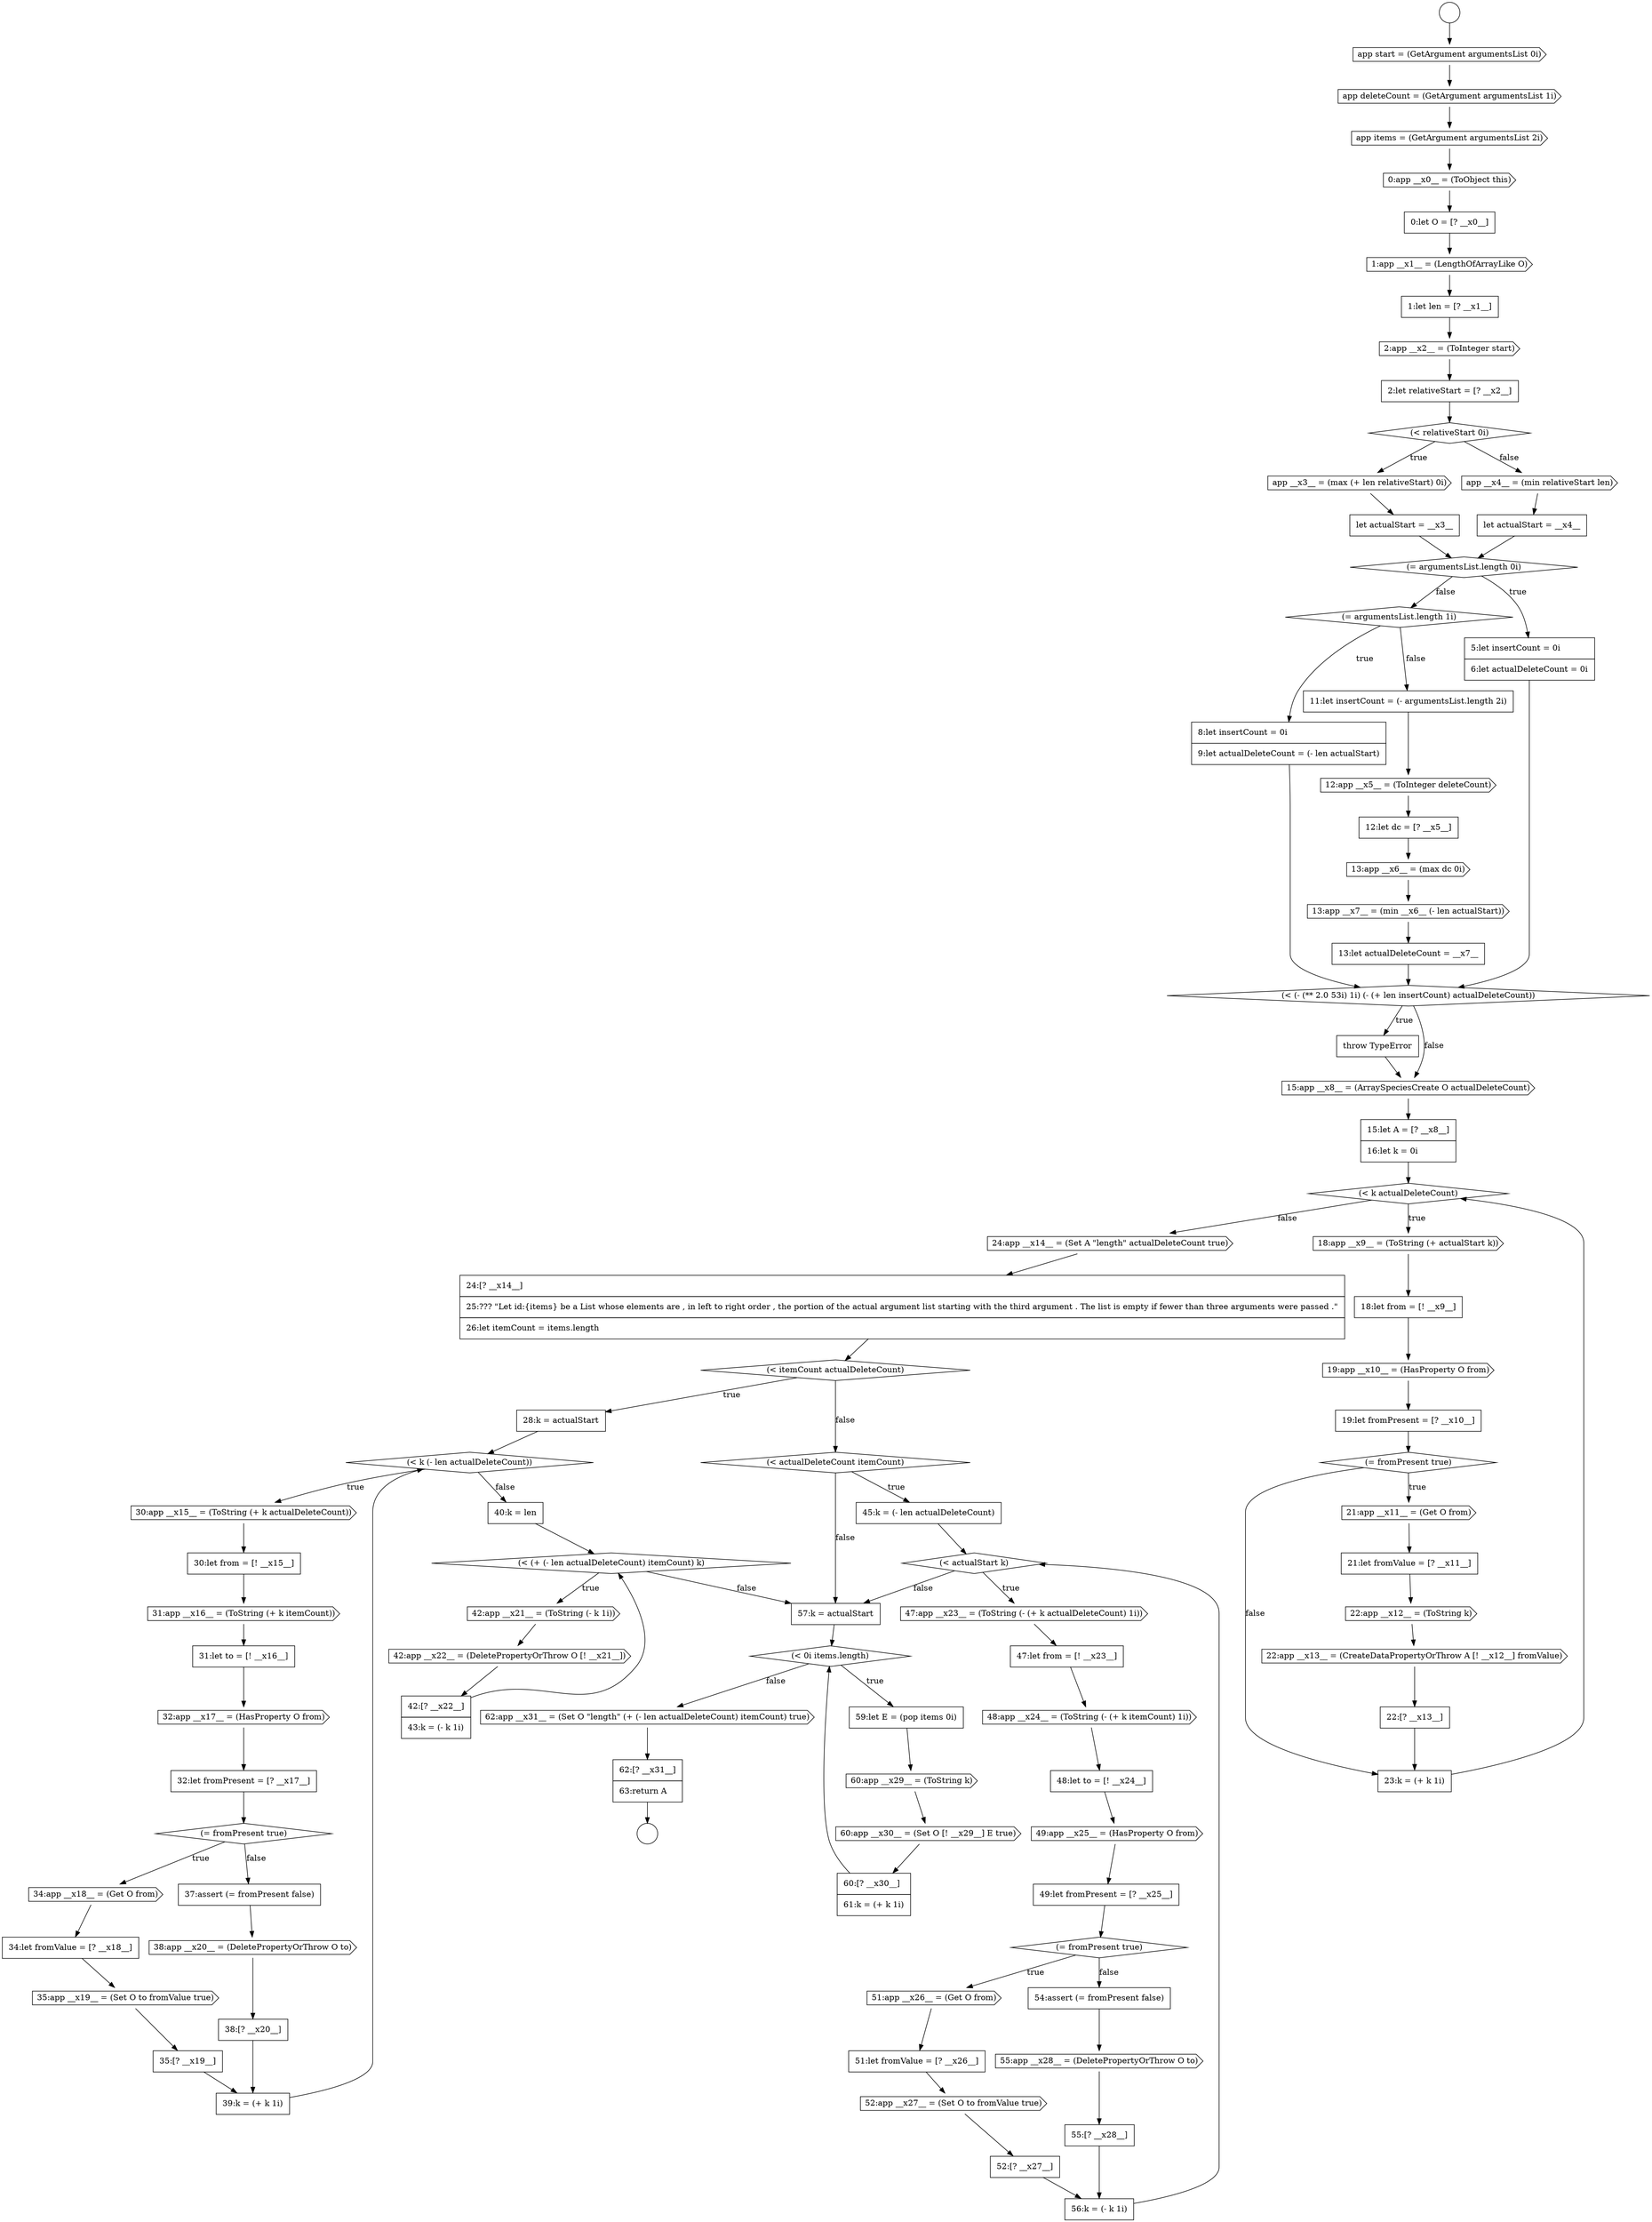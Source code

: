 digraph {
  node16201 [shape=diamond, label=<<font color="black">(&lt; (- (** 2.0 53i) 1i) (- (+ len insertCount) actualDeleteCount))</font>> color="black" fillcolor="white" style=filled]
  node16237 [shape=none, margin=0, label=<<font color="black">
    <table border="0" cellborder="1" cellspacing="0" cellpadding="10">
      <tr><td align="left">40:k = len</td></tr>
    </table>
  </font>> color="black" fillcolor="white" style=filled]
  node16220 [shape=none, margin=0, label=<<font color="black">
    <table border="0" cellborder="1" cellspacing="0" cellpadding="10">
      <tr><td align="left">28:k = actualStart</td></tr>
    </table>
  </font>> color="black" fillcolor="white" style=filled]
  node16245 [shape=cds, label=<<font color="black">47:app __x23__ = (ToString (- (+ k actualDeleteCount) 1i))</font>> color="black" fillcolor="white" style=filled]
  node16216 [shape=none, margin=0, label=<<font color="black">
    <table border="0" cellborder="1" cellspacing="0" cellpadding="10">
      <tr><td align="left">23:k = (+ k 1i)</td></tr>
    </table>
  </font>> color="black" fillcolor="white" style=filled]
  node16261 [shape=diamond, label=<<font color="black">(&lt; 0i items.length)</font>> color="black" fillcolor="white" style=filled]
  node16243 [shape=none, margin=0, label=<<font color="black">
    <table border="0" cellborder="1" cellspacing="0" cellpadding="10">
      <tr><td align="left">45:k = (- len actualDeleteCount)</td></tr>
    </table>
  </font>> color="black" fillcolor="white" style=filled]
  node16248 [shape=none, margin=0, label=<<font color="black">
    <table border="0" cellborder="1" cellspacing="0" cellpadding="10">
      <tr><td align="left">48:let to = [! __x24__]</td></tr>
    </table>
  </font>> color="black" fillcolor="white" style=filled]
  node16228 [shape=diamond, label=<<font color="black">(= fromPresent true)</font>> color="black" fillcolor="white" style=filled]
  node16184 [shape=cds, label=<<font color="black">2:app __x2__ = (ToInteger start)</font>> color="black" fillcolor="white" style=filled]
  node16229 [shape=cds, label=<<font color="black">34:app __x18__ = (Get O from)</font>> color="black" fillcolor="white" style=filled]
  node16196 [shape=cds, label=<<font color="black">12:app __x5__ = (ToInteger deleteCount)</font>> color="black" fillcolor="white" style=filled]
  node16236 [shape=none, margin=0, label=<<font color="black">
    <table border="0" cellborder="1" cellspacing="0" cellpadding="10">
      <tr><td align="left">39:k = (+ k 1i)</td></tr>
    </table>
  </font>> color="black" fillcolor="white" style=filled]
  node16211 [shape=cds, label=<<font color="black">21:app __x11__ = (Get O from)</font>> color="black" fillcolor="white" style=filled]
  node16179 [shape=cds, label=<<font color="black">app items = (GetArgument argumentsList 2i)</font>> color="black" fillcolor="white" style=filled]
  node16251 [shape=diamond, label=<<font color="black">(= fromPresent true)</font>> color="black" fillcolor="white" style=filled]
  node16176 [shape=circle label=" " color="black" fillcolor="white" style=filled]
  node16240 [shape=cds, label=<<font color="black">42:app __x22__ = (DeletePropertyOrThrow O [! __x21__])</font>> color="black" fillcolor="white" style=filled]
  node16208 [shape=cds, label=<<font color="black">19:app __x10__ = (HasProperty O from)</font>> color="black" fillcolor="white" style=filled]
  node16223 [shape=none, margin=0, label=<<font color="black">
    <table border="0" cellborder="1" cellspacing="0" cellpadding="10">
      <tr><td align="left">30:let from = [! __x15__]</td></tr>
    </table>
  </font>> color="black" fillcolor="white" style=filled]
  node16191 [shape=diamond, label=<<font color="black">(= argumentsList.length 0i)</font>> color="black" fillcolor="white" style=filled]
  node16255 [shape=none, margin=0, label=<<font color="black">
    <table border="0" cellborder="1" cellspacing="0" cellpadding="10">
      <tr><td align="left">52:[? __x27__]</td></tr>
    </table>
  </font>> color="black" fillcolor="white" style=filled]
  node16244 [shape=diamond, label=<<font color="black">(&lt; actualStart k)</font>> color="black" fillcolor="white" style=filled]
  node16204 [shape=none, margin=0, label=<<font color="black">
    <table border="0" cellborder="1" cellspacing="0" cellpadding="10">
      <tr><td align="left">15:let A = [? __x8__]</td></tr>
      <tr><td align="left">16:let k = 0i</td></tr>
    </table>
  </font>> color="black" fillcolor="white" style=filled]
  node16187 [shape=cds, label=<<font color="black">app __x3__ = (max (+ len relativeStart) 0i)</font>> color="black" fillcolor="white" style=filled]
  node16219 [shape=diamond, label=<<font color="black">(&lt; itemCount actualDeleteCount)</font>> color="black" fillcolor="white" style=filled]
  node16200 [shape=none, margin=0, label=<<font color="black">
    <table border="0" cellborder="1" cellspacing="0" cellpadding="10">
      <tr><td align="left">13:let actualDeleteCount = __x7__</td></tr>
    </table>
  </font>> color="black" fillcolor="white" style=filled]
  node16178 [shape=cds, label=<<font color="black">app deleteCount = (GetArgument argumentsList 1i)</font>> color="black" fillcolor="white" style=filled]
  node16227 [shape=none, margin=0, label=<<font color="black">
    <table border="0" cellborder="1" cellspacing="0" cellpadding="10">
      <tr><td align="left">32:let fromPresent = [? __x17__]</td></tr>
    </table>
  </font>> color="black" fillcolor="white" style=filled]
  node16259 [shape=none, margin=0, label=<<font color="black">
    <table border="0" cellborder="1" cellspacing="0" cellpadding="10">
      <tr><td align="left">56:k = (- k 1i)</td></tr>
    </table>
  </font>> color="black" fillcolor="white" style=filled]
  node16210 [shape=diamond, label=<<font color="black">(= fromPresent true)</font>> color="black" fillcolor="white" style=filled]
  node16205 [shape=diamond, label=<<font color="black">(&lt; k actualDeleteCount)</font>> color="black" fillcolor="white" style=filled]
  node16215 [shape=none, margin=0, label=<<font color="black">
    <table border="0" cellborder="1" cellspacing="0" cellpadding="10">
      <tr><td align="left">22:[? __x13__]</td></tr>
    </table>
  </font>> color="black" fillcolor="white" style=filled]
  node16264 [shape=cds, label=<<font color="black">60:app __x30__ = (Set O [! __x29__] E true)</font>> color="black" fillcolor="white" style=filled]
  node16183 [shape=none, margin=0, label=<<font color="black">
    <table border="0" cellborder="1" cellspacing="0" cellpadding="10">
      <tr><td align="left">1:let len = [? __x1__]</td></tr>
    </table>
  </font>> color="black" fillcolor="white" style=filled]
  node16247 [shape=cds, label=<<font color="black">48:app __x24__ = (ToString (- (+ k itemCount) 1i))</font>> color="black" fillcolor="white" style=filled]
  node16195 [shape=none, margin=0, label=<<font color="black">
    <table border="0" cellborder="1" cellspacing="0" cellpadding="10">
      <tr><td align="left">11:let insertCount = (- argumentsList.length 2i)</td></tr>
    </table>
  </font>> color="black" fillcolor="white" style=filled]
  node16252 [shape=cds, label=<<font color="black">51:app __x26__ = (Get O from)</font>> color="black" fillcolor="white" style=filled]
  node16232 [shape=none, margin=0, label=<<font color="black">
    <table border="0" cellborder="1" cellspacing="0" cellpadding="10">
      <tr><td align="left">35:[? __x19__]</td></tr>
    </table>
  </font>> color="black" fillcolor="white" style=filled]
  node16242 [shape=diamond, label=<<font color="black">(&lt; actualDeleteCount itemCount)</font>> color="black" fillcolor="white" style=filled]
  node16265 [shape=none, margin=0, label=<<font color="black">
    <table border="0" cellborder="1" cellspacing="0" cellpadding="10">
      <tr><td align="left">60:[? __x30__]</td></tr>
      <tr><td align="left">61:k = (+ k 1i)</td></tr>
    </table>
  </font>> color="black" fillcolor="white" style=filled]
  node16233 [shape=none, margin=0, label=<<font color="black">
    <table border="0" cellborder="1" cellspacing="0" cellpadding="10">
      <tr><td align="left">37:assert (= fromPresent false)</td></tr>
    </table>
  </font>> color="black" fillcolor="white" style=filled]
  node16188 [shape=none, margin=0, label=<<font color="black">
    <table border="0" cellborder="1" cellspacing="0" cellpadding="10">
      <tr><td align="left">let actualStart = __x3__</td></tr>
    </table>
  </font>> color="black" fillcolor="white" style=filled]
  node16260 [shape=none, margin=0, label=<<font color="black">
    <table border="0" cellborder="1" cellspacing="0" cellpadding="10">
      <tr><td align="left">57:k = actualStart</td></tr>
    </table>
  </font>> color="black" fillcolor="white" style=filled]
  node16189 [shape=cds, label=<<font color="black">app __x4__ = (min relativeStart len)</font>> color="black" fillcolor="white" style=filled]
  node16199 [shape=cds, label=<<font color="black">13:app __x7__ = (min __x6__ (- len actualStart))</font>> color="black" fillcolor="white" style=filled]
  node16209 [shape=none, margin=0, label=<<font color="black">
    <table border="0" cellborder="1" cellspacing="0" cellpadding="10">
      <tr><td align="left">19:let fromPresent = [? __x10__]</td></tr>
    </table>
  </font>> color="black" fillcolor="white" style=filled]
  node16194 [shape=none, margin=0, label=<<font color="black">
    <table border="0" cellborder="1" cellspacing="0" cellpadding="10">
      <tr><td align="left">8:let insertCount = 0i</td></tr>
      <tr><td align="left">9:let actualDeleteCount = (- len actualStart)</td></tr>
    </table>
  </font>> color="black" fillcolor="white" style=filled]
  node16246 [shape=none, margin=0, label=<<font color="black">
    <table border="0" cellborder="1" cellspacing="0" cellpadding="10">
      <tr><td align="left">47:let from = [! __x23__]</td></tr>
    </table>
  </font>> color="black" fillcolor="white" style=filled]
  node16258 [shape=none, margin=0, label=<<font color="black">
    <table border="0" cellborder="1" cellspacing="0" cellpadding="10">
      <tr><td align="left">55:[? __x28__]</td></tr>
    </table>
  </font>> color="black" fillcolor="white" style=filled]
  node16231 [shape=cds, label=<<font color="black">35:app __x19__ = (Set O to fromValue true)</font>> color="black" fillcolor="white" style=filled]
  node16177 [shape=cds, label=<<font color="black">app start = (GetArgument argumentsList 0i)</font>> color="black" fillcolor="white" style=filled]
  node16226 [shape=cds, label=<<font color="black">32:app __x17__ = (HasProperty O from)</font>> color="black" fillcolor="white" style=filled]
  node16182 [shape=cds, label=<<font color="black">1:app __x1__ = (LengthOfArrayLike O)</font>> color="black" fillcolor="white" style=filled]
  node16263 [shape=cds, label=<<font color="black">60:app __x29__ = (ToString k)</font>> color="black" fillcolor="white" style=filled]
  node16214 [shape=cds, label=<<font color="black">22:app __x13__ = (CreateDataPropertyOrThrow A [! __x12__] fromValue)</font>> color="black" fillcolor="white" style=filled]
  node16241 [shape=none, margin=0, label=<<font color="black">
    <table border="0" cellborder="1" cellspacing="0" cellpadding="10">
      <tr><td align="left">42:[? __x22__]</td></tr>
      <tr><td align="left">43:k = (- k 1i)</td></tr>
    </table>
  </font>> color="black" fillcolor="white" style=filled]
  node16238 [shape=diamond, label=<<font color="black">(&lt; (+ (- len actualDeleteCount) itemCount) k)</font>> color="black" fillcolor="white" style=filled]
  node16181 [shape=none, margin=0, label=<<font color="black">
    <table border="0" cellborder="1" cellspacing="0" cellpadding="10">
      <tr><td align="left">0:let O = [? __x0__]</td></tr>
    </table>
  </font>> color="black" fillcolor="white" style=filled]
  node16217 [shape=cds, label=<<font color="black">24:app __x14__ = (Set A &quot;length&quot; actualDeleteCount true)</font>> color="black" fillcolor="white" style=filled]
  node16253 [shape=none, margin=0, label=<<font color="black">
    <table border="0" cellborder="1" cellspacing="0" cellpadding="10">
      <tr><td align="left">51:let fromValue = [? __x26__]</td></tr>
    </table>
  </font>> color="black" fillcolor="white" style=filled]
  node16202 [shape=none, margin=0, label=<<font color="black">
    <table border="0" cellborder="1" cellspacing="0" cellpadding="10">
      <tr><td align="left">throw TypeError</td></tr>
    </table>
  </font>> color="black" fillcolor="white" style=filled]
  node16266 [shape=cds, label=<<font color="black">62:app __x31__ = (Set O &quot;length&quot; (+ (- len actualDeleteCount) itemCount) true)</font>> color="black" fillcolor="white" style=filled]
  node16185 [shape=none, margin=0, label=<<font color="black">
    <table border="0" cellborder="1" cellspacing="0" cellpadding="10">
      <tr><td align="left">2:let relativeStart = [? __x2__]</td></tr>
    </table>
  </font>> color="black" fillcolor="white" style=filled]
  node16221 [shape=diamond, label=<<font color="black">(&lt; k (- len actualDeleteCount))</font>> color="black" fillcolor="white" style=filled]
  node16249 [shape=cds, label=<<font color="black">49:app __x25__ = (HasProperty O from)</font>> color="black" fillcolor="white" style=filled]
  node16234 [shape=cds, label=<<font color="black">38:app __x20__ = (DeletePropertyOrThrow O to)</font>> color="black" fillcolor="white" style=filled]
  node16206 [shape=cds, label=<<font color="black">18:app __x9__ = (ToString (+ actualStart k))</font>> color="black" fillcolor="white" style=filled]
  node16230 [shape=none, margin=0, label=<<font color="black">
    <table border="0" cellborder="1" cellspacing="0" cellpadding="10">
      <tr><td align="left">34:let fromValue = [? __x18__]</td></tr>
    </table>
  </font>> color="black" fillcolor="white" style=filled]
  node16262 [shape=none, margin=0, label=<<font color="black">
    <table border="0" cellborder="1" cellspacing="0" cellpadding="10">
      <tr><td align="left">59:let E = (pop items 0i)</td></tr>
    </table>
  </font>> color="black" fillcolor="white" style=filled]
  node16212 [shape=none, margin=0, label=<<font color="black">
    <table border="0" cellborder="1" cellspacing="0" cellpadding="10">
      <tr><td align="left">21:let fromValue = [? __x11__]</td></tr>
    </table>
  </font>> color="black" fillcolor="white" style=filled]
  node16213 [shape=cds, label=<<font color="black">22:app __x12__ = (ToString k)</font>> color="black" fillcolor="white" style=filled]
  node16257 [shape=cds, label=<<font color="black">55:app __x28__ = (DeletePropertyOrThrow O to)</font>> color="black" fillcolor="white" style=filled]
  node16267 [shape=none, margin=0, label=<<font color="black">
    <table border="0" cellborder="1" cellspacing="0" cellpadding="10">
      <tr><td align="left">62:[? __x31__]</td></tr>
      <tr><td align="left">63:return A</td></tr>
    </table>
  </font>> color="black" fillcolor="white" style=filled]
  node16198 [shape=cds, label=<<font color="black">13:app __x6__ = (max dc 0i)</font>> color="black" fillcolor="white" style=filled]
  node16180 [shape=cds, label=<<font color="black">0:app __x0__ = (ToObject this)</font>> color="black" fillcolor="white" style=filled]
  node16193 [shape=diamond, label=<<font color="black">(= argumentsList.length 1i)</font>> color="black" fillcolor="white" style=filled]
  node16225 [shape=none, margin=0, label=<<font color="black">
    <table border="0" cellborder="1" cellspacing="0" cellpadding="10">
      <tr><td align="left">31:let to = [! __x16__]</td></tr>
    </table>
  </font>> color="black" fillcolor="white" style=filled]
  node16186 [shape=diamond, label=<<font color="black">(&lt; relativeStart 0i)</font>> color="black" fillcolor="white" style=filled]
  node16207 [shape=none, margin=0, label=<<font color="black">
    <table border="0" cellborder="1" cellspacing="0" cellpadding="10">
      <tr><td align="left">18:let from = [! __x9__]</td></tr>
    </table>
  </font>> color="black" fillcolor="white" style=filled]
  node16192 [shape=none, margin=0, label=<<font color="black">
    <table border="0" cellborder="1" cellspacing="0" cellpadding="10">
      <tr><td align="left">5:let insertCount = 0i</td></tr>
      <tr><td align="left">6:let actualDeleteCount = 0i</td></tr>
    </table>
  </font>> color="black" fillcolor="white" style=filled]
  node16235 [shape=none, margin=0, label=<<font color="black">
    <table border="0" cellborder="1" cellspacing="0" cellpadding="10">
      <tr><td align="left">38:[? __x20__]</td></tr>
    </table>
  </font>> color="black" fillcolor="white" style=filled]
  node16175 [shape=circle label=" " color="black" fillcolor="white" style=filled]
  node16218 [shape=none, margin=0, label=<<font color="black">
    <table border="0" cellborder="1" cellspacing="0" cellpadding="10">
      <tr><td align="left">24:[? __x14__]</td></tr>
      <tr><td align="left">25:??? &quot;Let id:{items} be a List whose elements are , in left to right order , the portion of the actual argument list starting with the third argument . The list is empty if fewer than three arguments were passed .&quot;</td></tr>
      <tr><td align="left">26:let itemCount = items.length</td></tr>
    </table>
  </font>> color="black" fillcolor="white" style=filled]
  node16256 [shape=none, margin=0, label=<<font color="black">
    <table border="0" cellborder="1" cellspacing="0" cellpadding="10">
      <tr><td align="left">54:assert (= fromPresent false)</td></tr>
    </table>
  </font>> color="black" fillcolor="white" style=filled]
  node16197 [shape=none, margin=0, label=<<font color="black">
    <table border="0" cellborder="1" cellspacing="0" cellpadding="10">
      <tr><td align="left">12:let dc = [? __x5__]</td></tr>
    </table>
  </font>> color="black" fillcolor="white" style=filled]
  node16254 [shape=cds, label=<<font color="black">52:app __x27__ = (Set O to fromValue true)</font>> color="black" fillcolor="white" style=filled]
  node16239 [shape=cds, label=<<font color="black">42:app __x21__ = (ToString (- k 1i))</font>> color="black" fillcolor="white" style=filled]
  node16190 [shape=none, margin=0, label=<<font color="black">
    <table border="0" cellborder="1" cellspacing="0" cellpadding="10">
      <tr><td align="left">let actualStart = __x4__</td></tr>
    </table>
  </font>> color="black" fillcolor="white" style=filled]
  node16224 [shape=cds, label=<<font color="black">31:app __x16__ = (ToString (+ k itemCount))</font>> color="black" fillcolor="white" style=filled]
  node16222 [shape=cds, label=<<font color="black">30:app __x15__ = (ToString (+ k actualDeleteCount))</font>> color="black" fillcolor="white" style=filled]
  node16203 [shape=cds, label=<<font color="black">15:app __x8__ = (ArraySpeciesCreate O actualDeleteCount)</font>> color="black" fillcolor="white" style=filled]
  node16250 [shape=none, margin=0, label=<<font color="black">
    <table border="0" cellborder="1" cellspacing="0" cellpadding="10">
      <tr><td align="left">49:let fromPresent = [? __x25__]</td></tr>
    </table>
  </font>> color="black" fillcolor="white" style=filled]
  node16205 -> node16206 [label=<<font color="black">true</font>> color="black"]
  node16205 -> node16217 [label=<<font color="black">false</font>> color="black"]
  node16238 -> node16239 [label=<<font color="black">true</font>> color="black"]
  node16238 -> node16260 [label=<<font color="black">false</font>> color="black"]
  node16181 -> node16182 [ color="black"]
  node16196 -> node16197 [ color="black"]
  node16255 -> node16259 [ color="black"]
  node16197 -> node16198 [ color="black"]
  node16198 -> node16199 [ color="black"]
  node16244 -> node16245 [label=<<font color="black">true</font>> color="black"]
  node16244 -> node16260 [label=<<font color="black">false</font>> color="black"]
  node16203 -> node16204 [ color="black"]
  node16267 -> node16176 [ color="black"]
  node16189 -> node16190 [ color="black"]
  node16213 -> node16214 [ color="black"]
  node16236 -> node16221 [ color="black"]
  node16210 -> node16211 [label=<<font color="black">true</font>> color="black"]
  node16210 -> node16216 [label=<<font color="black">false</font>> color="black"]
  node16218 -> node16219 [ color="black"]
  node16209 -> node16210 [ color="black"]
  node16190 -> node16191 [ color="black"]
  node16229 -> node16230 [ color="black"]
  node16241 -> node16238 [ color="black"]
  node16253 -> node16254 [ color="black"]
  node16257 -> node16258 [ color="black"]
  node16259 -> node16244 [ color="black"]
  node16182 -> node16183 [ color="black"]
  node16215 -> node16216 [ color="black"]
  node16247 -> node16248 [ color="black"]
  node16233 -> node16234 [ color="black"]
  node16194 -> node16201 [ color="black"]
  node16266 -> node16267 [ color="black"]
  node16188 -> node16191 [ color="black"]
  node16265 -> node16261 [ color="black"]
  node16254 -> node16255 [ color="black"]
  node16226 -> node16227 [ color="black"]
  node16230 -> node16231 [ color="black"]
  node16235 -> node16236 [ color="black"]
  node16248 -> node16249 [ color="black"]
  node16227 -> node16228 [ color="black"]
  node16187 -> node16188 [ color="black"]
  node16239 -> node16240 [ color="black"]
  node16220 -> node16221 [ color="black"]
  node16231 -> node16232 [ color="black"]
  node16240 -> node16241 [ color="black"]
  node16183 -> node16184 [ color="black"]
  node16179 -> node16180 [ color="black"]
  node16202 -> node16203 [ color="black"]
  node16242 -> node16243 [label=<<font color="black">true</font>> color="black"]
  node16242 -> node16260 [label=<<font color="black">false</font>> color="black"]
  node16206 -> node16207 [ color="black"]
  node16180 -> node16181 [ color="black"]
  node16219 -> node16220 [label=<<font color="black">true</font>> color="black"]
  node16219 -> node16242 [label=<<font color="black">false</font>> color="black"]
  node16251 -> node16252 [label=<<font color="black">true</font>> color="black"]
  node16251 -> node16256 [label=<<font color="black">false</font>> color="black"]
  node16186 -> node16187 [label=<<font color="black">true</font>> color="black"]
  node16186 -> node16189 [label=<<font color="black">false</font>> color="black"]
  node16204 -> node16205 [ color="black"]
  node16193 -> node16194 [label=<<font color="black">true</font>> color="black"]
  node16193 -> node16195 [label=<<font color="black">false</font>> color="black"]
  node16192 -> node16201 [ color="black"]
  node16243 -> node16244 [ color="black"]
  node16262 -> node16263 [ color="black"]
  node16214 -> node16215 [ color="black"]
  node16224 -> node16225 [ color="black"]
  node16261 -> node16262 [label=<<font color="black">true</font>> color="black"]
  node16261 -> node16266 [label=<<font color="black">false</font>> color="black"]
  node16234 -> node16235 [ color="black"]
  node16212 -> node16213 [ color="black"]
  node16200 -> node16201 [ color="black"]
  node16250 -> node16251 [ color="black"]
  node16252 -> node16253 [ color="black"]
  node16221 -> node16222 [label=<<font color="black">true</font>> color="black"]
  node16221 -> node16237 [label=<<font color="black">false</font>> color="black"]
  node16175 -> node16177 [ color="black"]
  node16191 -> node16192 [label=<<font color="black">true</font>> color="black"]
  node16191 -> node16193 [label=<<font color="black">false</font>> color="black"]
  node16222 -> node16223 [ color="black"]
  node16195 -> node16196 [ color="black"]
  node16223 -> node16224 [ color="black"]
  node16246 -> node16247 [ color="black"]
  node16178 -> node16179 [ color="black"]
  node16263 -> node16264 [ color="black"]
  node16232 -> node16236 [ color="black"]
  node16177 -> node16178 [ color="black"]
  node16216 -> node16205 [ color="black"]
  node16264 -> node16265 [ color="black"]
  node16201 -> node16202 [label=<<font color="black">true</font>> color="black"]
  node16201 -> node16203 [label=<<font color="black">false</font>> color="black"]
  node16225 -> node16226 [ color="black"]
  node16256 -> node16257 [ color="black"]
  node16185 -> node16186 [ color="black"]
  node16207 -> node16208 [ color="black"]
  node16199 -> node16200 [ color="black"]
  node16249 -> node16250 [ color="black"]
  node16237 -> node16238 [ color="black"]
  node16228 -> node16229 [label=<<font color="black">true</font>> color="black"]
  node16228 -> node16233 [label=<<font color="black">false</font>> color="black"]
  node16217 -> node16218 [ color="black"]
  node16208 -> node16209 [ color="black"]
  node16184 -> node16185 [ color="black"]
  node16245 -> node16246 [ color="black"]
  node16211 -> node16212 [ color="black"]
  node16260 -> node16261 [ color="black"]
  node16258 -> node16259 [ color="black"]
}
